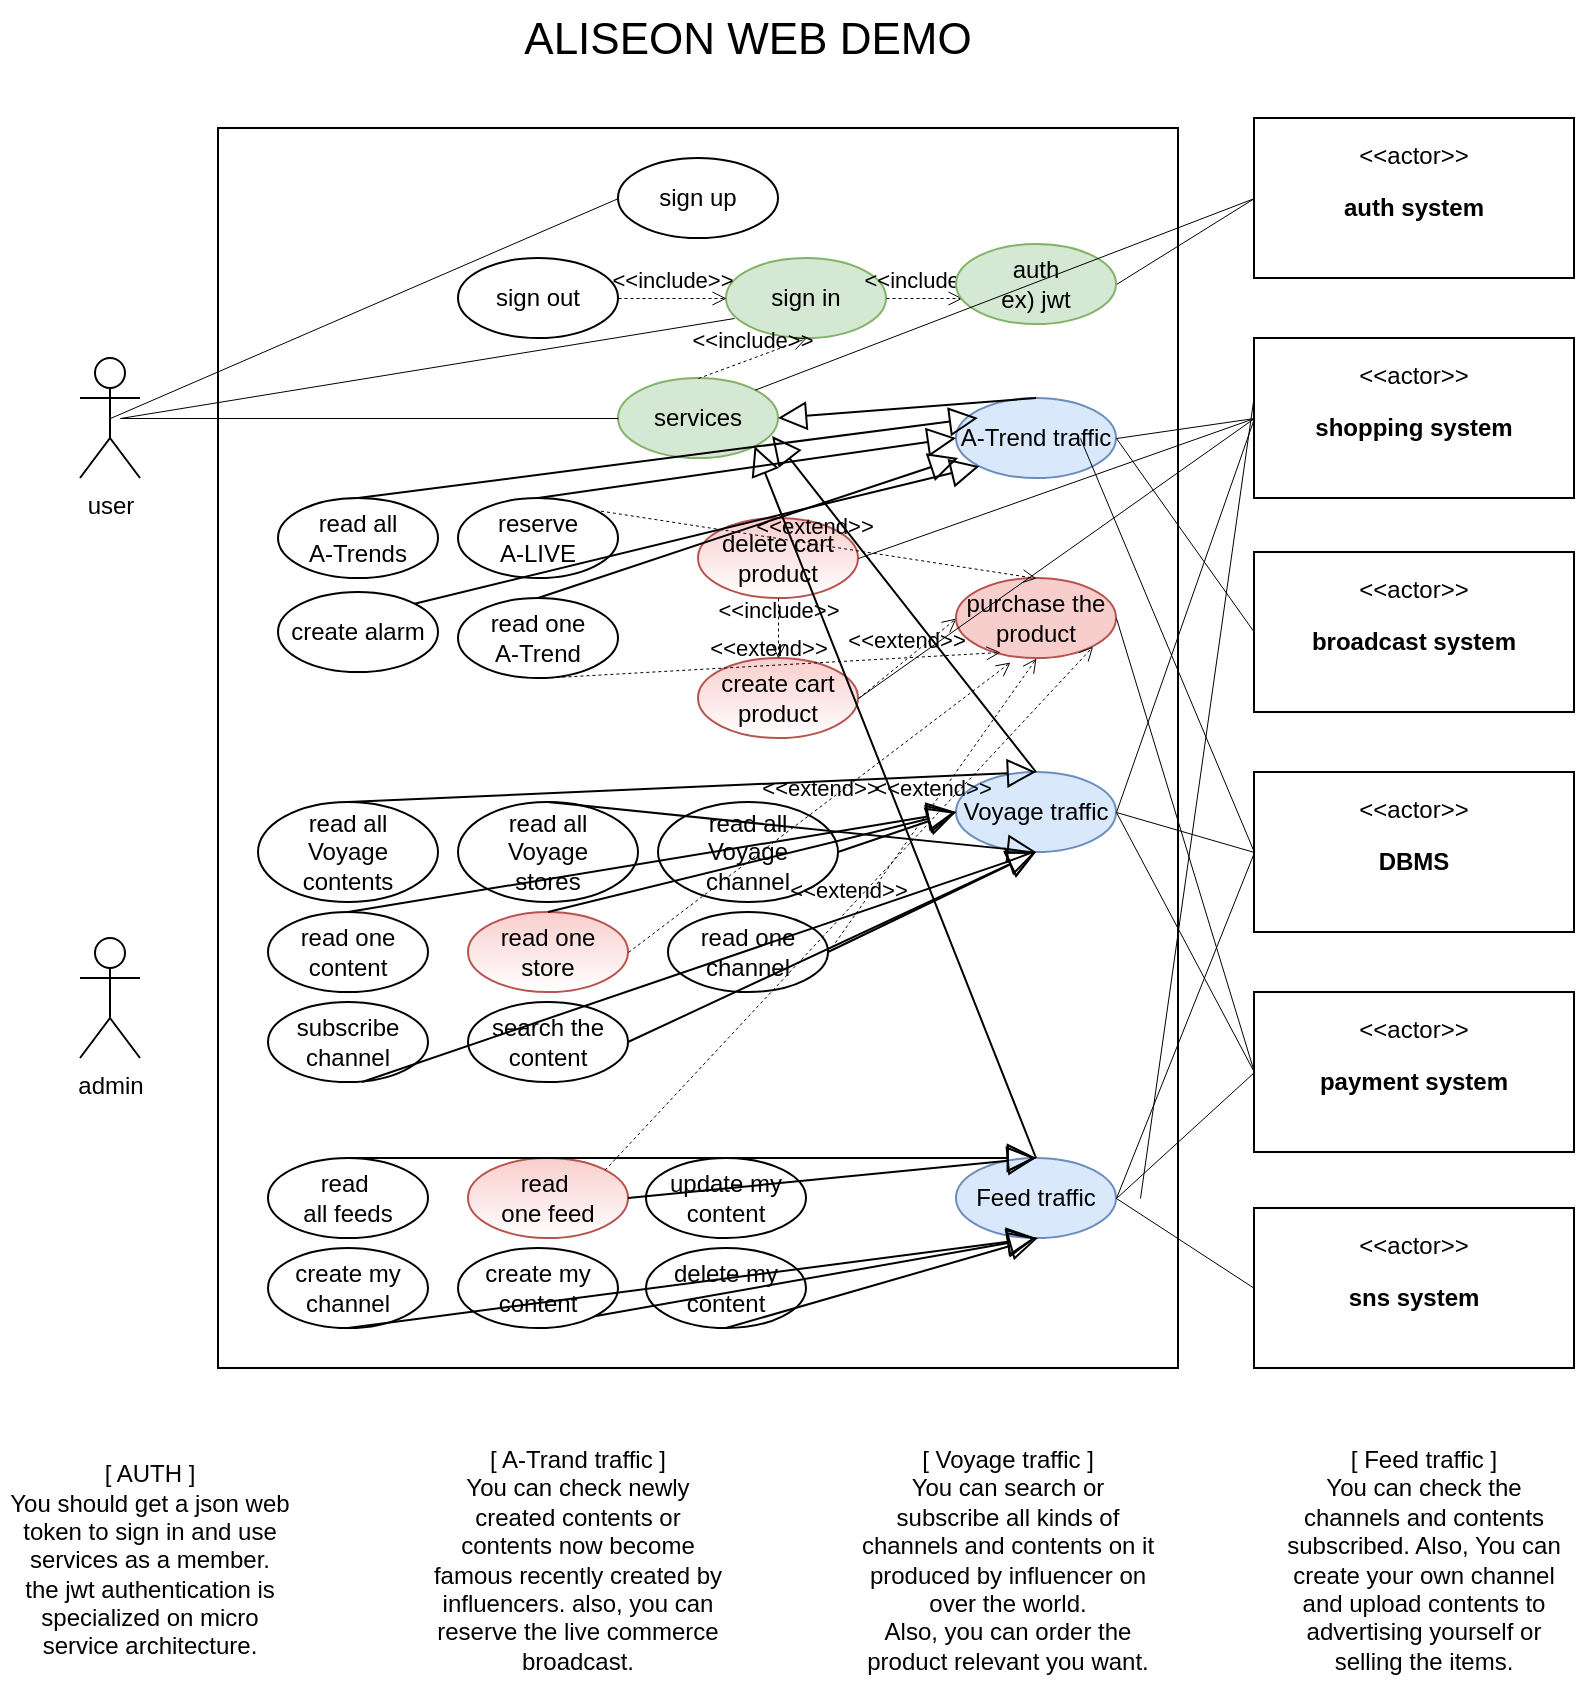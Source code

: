 <mxfile version="14.9.0" type="github">
  <diagram id="yqKKEiH-HQo9TE-18WpN" name="Page-1">
    <mxGraphModel dx="878" dy="720" grid="1" gridSize="10" guides="1" tooltips="1" connect="1" arrows="1" fold="1" page="1" pageScale="1" pageWidth="827" pageHeight="1169" math="0" shadow="0">
      <root>
        <mxCell id="0" />
        <mxCell id="1" parent="0" />
        <mxCell id="d9pyYErVMQeaN3NLRM1w-1" value="" style="rounded=0;whiteSpace=wrap;html=1;" parent="1" vertex="1">
          <mxGeometry x="149" y="84" width="480" height="620" as="geometry" />
        </mxCell>
        <mxCell id="d9pyYErVMQeaN3NLRM1w-2" value="user&lt;br&gt;" style="shape=umlActor;verticalLabelPosition=bottom;verticalAlign=top;html=1;outlineConnect=0;" parent="1" vertex="1">
          <mxGeometry x="80" y="199" width="30" height="60" as="geometry" />
        </mxCell>
        <mxCell id="d9pyYErVMQeaN3NLRM1w-3" value="admin" style="shape=umlActor;verticalLabelPosition=bottom;verticalAlign=top;html=1;outlineConnect=0;" parent="1" vertex="1">
          <mxGeometry x="80" y="489" width="30" height="60" as="geometry" />
        </mxCell>
        <mxCell id="d9pyYErVMQeaN3NLRM1w-12" value="&lt;p&gt;&amp;lt;&amp;lt;actor&amp;gt;&amp;gt;&lt;/p&gt;&lt;p&gt;&lt;b&gt;auth system&lt;/b&gt;&lt;/p&gt;" style="shape=rect;html=1;overflow=fill;whiteSpace=wrap;align=center;" parent="1" vertex="1">
          <mxGeometry x="667" y="79" width="160" height="80" as="geometry" />
        </mxCell>
        <mxCell id="d9pyYErVMQeaN3NLRM1w-14" value="sign in" style="ellipse;whiteSpace=wrap;html=1;fillColor=#d5e8d4;strokeColor=#82b366;" parent="1" vertex="1">
          <mxGeometry x="403" y="149" width="80" height="40" as="geometry" />
        </mxCell>
        <mxCell id="d9pyYErVMQeaN3NLRM1w-15" value="sign up" style="ellipse;whiteSpace=wrap;html=1;" parent="1" vertex="1">
          <mxGeometry x="349" y="99" width="80" height="40" as="geometry" />
        </mxCell>
        <mxCell id="d9pyYErVMQeaN3NLRM1w-16" value="sign out" style="ellipse;whiteSpace=wrap;html=1;" parent="1" vertex="1">
          <mxGeometry x="269" y="149" width="80" height="40" as="geometry" />
        </mxCell>
        <mxCell id="d9pyYErVMQeaN3NLRM1w-19" value="&lt;p&gt;&amp;lt;&amp;lt;actor&amp;gt;&amp;gt;&lt;/p&gt;&lt;p&gt;&lt;b&gt;DBMS&lt;/b&gt;&lt;br&gt;&lt;/p&gt;" style="shape=rect;html=1;overflow=fill;whiteSpace=wrap;align=center;" parent="1" vertex="1">
          <mxGeometry x="667" y="406" width="160" height="80" as="geometry" />
        </mxCell>
        <mxCell id="d9pyYErVMQeaN3NLRM1w-28" value="&amp;lt;&amp;lt;include&amp;gt;&amp;gt;" style="html=1;verticalAlign=bottom;labelBackgroundColor=none;endArrow=open;endFill=0;dashed=1;strokeColor=#000000;strokeWidth=0.5;exitX=1;exitY=0.5;exitDx=0;exitDy=0;entryX=0.038;entryY=0.675;entryDx=0;entryDy=0;entryPerimeter=0;" parent="1" source="d9pyYErVMQeaN3NLRM1w-14" target="d9pyYErVMQeaN3NLRM1w-41" edge="1">
          <mxGeometry width="160" relative="1" as="geometry">
            <mxPoint x="429" y="228.5" as="sourcePoint" />
            <mxPoint x="509" y="169" as="targetPoint" />
          </mxGeometry>
        </mxCell>
        <mxCell id="d9pyYErVMQeaN3NLRM1w-35" value="" style="endArrow=none;html=1;strokeColor=#000000;strokeWidth=0.5;exitX=0.5;exitY=0.5;exitDx=0;exitDy=0;exitPerimeter=0;entryX=0;entryY=0.5;entryDx=0;entryDy=0;" parent="1" source="d9pyYErVMQeaN3NLRM1w-2" target="d9pyYErVMQeaN3NLRM1w-15" edge="1">
          <mxGeometry width="50" height="50" relative="1" as="geometry">
            <mxPoint x="360" y="399" as="sourcePoint" />
            <mxPoint x="410" y="349" as="targetPoint" />
          </mxGeometry>
        </mxCell>
        <mxCell id="d9pyYErVMQeaN3NLRM1w-36" value="reserve &lt;br&gt;A-LIVE" style="ellipse;whiteSpace=wrap;html=1;" parent="1" vertex="1">
          <mxGeometry x="269" y="269" width="80" height="40" as="geometry" />
        </mxCell>
        <mxCell id="d9pyYErVMQeaN3NLRM1w-38" value="read all&lt;br&gt;A-Trends" style="ellipse;whiteSpace=wrap;html=1;" parent="1" vertex="1">
          <mxGeometry x="179" y="269" width="80" height="40" as="geometry" />
        </mxCell>
        <mxCell id="d9pyYErVMQeaN3NLRM1w-39" value="" style="endArrow=none;html=1;strokeColor=#000000;strokeWidth=0.5;exitX=0;exitY=0.5;exitDx=0;exitDy=0;entryX=1;entryY=0.5;entryDx=0;entryDy=0;" parent="1" source="d9pyYErVMQeaN3NLRM1w-12" target="d9pyYErVMQeaN3NLRM1w-41" edge="1">
          <mxGeometry width="50" height="50" relative="1" as="geometry">
            <mxPoint x="105" y="219" as="sourcePoint" />
            <mxPoint x="590" y="159" as="targetPoint" />
          </mxGeometry>
        </mxCell>
        <mxCell id="d9pyYErVMQeaN3NLRM1w-40" value="&amp;lt;&amp;lt;extend&amp;gt;&amp;gt;" style="html=1;verticalAlign=bottom;labelBackgroundColor=none;endArrow=open;endFill=0;dashed=1;strokeColor=#000000;strokeWidth=0.5;exitX=1;exitY=0.5;exitDx=0;exitDy=0;entryX=0;entryY=0.5;entryDx=0;entryDy=0;" parent="1" source="d9pyYErVMQeaN3NLRM1w-42" target="d9pyYErVMQeaN3NLRM1w-52" edge="1">
          <mxGeometry width="160" relative="1" as="geometry">
            <mxPoint x="619" y="799" as="sourcePoint" />
            <mxPoint x="779" y="799" as="targetPoint" />
          </mxGeometry>
        </mxCell>
        <mxCell id="d9pyYErVMQeaN3NLRM1w-41" value="auth&lt;br&gt;ex) jwt" style="ellipse;whiteSpace=wrap;html=1;fillColor=#d5e8d4;strokeColor=#82b366;" parent="1" vertex="1">
          <mxGeometry x="518" y="142" width="80" height="40" as="geometry" />
        </mxCell>
        <mxCell id="d9pyYErVMQeaN3NLRM1w-42" value="create cart product" style="ellipse;whiteSpace=wrap;html=1;strokeColor=#b85450;fillColor=#f8cecc;gradientColor=#FFFFFF;" parent="1" vertex="1">
          <mxGeometry x="389" y="349" width="80" height="40" as="geometry" />
        </mxCell>
        <mxCell id="d9pyYErVMQeaN3NLRM1w-44" value="create alarm" style="ellipse;whiteSpace=wrap;html=1;" parent="1" vertex="1">
          <mxGeometry x="179" y="316" width="80" height="40" as="geometry" />
        </mxCell>
        <mxCell id="d9pyYErVMQeaN3NLRM1w-45" value="&lt;p&gt;&amp;lt;&amp;lt;actor&amp;gt;&amp;gt;&lt;/p&gt;&lt;p&gt;&lt;b&gt;shopping system&lt;/b&gt;&lt;br&gt;&lt;/p&gt;" style="shape=rect;html=1;overflow=fill;whiteSpace=wrap;align=center;" parent="1" vertex="1">
          <mxGeometry x="667" y="189" width="160" height="80" as="geometry" />
        </mxCell>
        <mxCell id="d9pyYErVMQeaN3NLRM1w-46" value="&lt;p&gt;&amp;lt;&amp;lt;actor&amp;gt;&amp;gt;&lt;/p&gt;&lt;p&gt;&lt;b&gt;broadcast system&lt;/b&gt;&lt;br&gt;&lt;/p&gt;" style="shape=rect;html=1;overflow=fill;whiteSpace=wrap;align=center;" parent="1" vertex="1">
          <mxGeometry x="667" y="296" width="160" height="80" as="geometry" />
        </mxCell>
        <mxCell id="d9pyYErVMQeaN3NLRM1w-47" value="read all&lt;br&gt;Voyage contents" style="ellipse;whiteSpace=wrap;html=1;" parent="1" vertex="1">
          <mxGeometry x="169" y="421" width="90" height="50" as="geometry" />
        </mxCell>
        <mxCell id="d9pyYErVMQeaN3NLRM1w-49" value="read one&lt;br&gt;content" style="ellipse;whiteSpace=wrap;html=1;" parent="1" vertex="1">
          <mxGeometry x="174" y="476" width="80" height="40" as="geometry" />
        </mxCell>
        <mxCell id="d9pyYErVMQeaN3NLRM1w-50" value="&lt;p&gt;&amp;lt;&amp;lt;actor&amp;gt;&amp;gt;&lt;/p&gt;&lt;p&gt;&lt;b&gt;payment system&lt;/b&gt;&lt;/p&gt;" style="shape=rect;html=1;overflow=fill;whiteSpace=wrap;align=center;" parent="1" vertex="1">
          <mxGeometry x="667" y="516" width="160" height="80" as="geometry" />
        </mxCell>
        <mxCell id="d9pyYErVMQeaN3NLRM1w-51" value="search the content" style="ellipse;whiteSpace=wrap;html=1;" parent="1" vertex="1">
          <mxGeometry x="274" y="521" width="80" height="40" as="geometry" />
        </mxCell>
        <mxCell id="d9pyYErVMQeaN3NLRM1w-52" value="purchase the product" style="ellipse;whiteSpace=wrap;html=1;fillColor=#f8cecc;strokeColor=#b85450;" parent="1" vertex="1">
          <mxGeometry x="518" y="309" width="80" height="40" as="geometry" />
        </mxCell>
        <mxCell id="d9pyYErVMQeaN3NLRM1w-53" value="read all&lt;br&gt;Voyage &lt;br&gt;stores" style="ellipse;whiteSpace=wrap;html=1;" parent="1" vertex="1">
          <mxGeometry x="269" y="421" width="90" height="50" as="geometry" />
        </mxCell>
        <mxCell id="d9pyYErVMQeaN3NLRM1w-54" value="read one&lt;br&gt;store" style="ellipse;whiteSpace=wrap;html=1;strokeColor=#b85450;fillColor=#f8cecc;gradientColor=#FFFFFF;" parent="1" vertex="1">
          <mxGeometry x="274" y="476" width="80" height="40" as="geometry" />
        </mxCell>
        <mxCell id="d9pyYErVMQeaN3NLRM1w-55" value="read all&lt;br&gt;Voyage &lt;br&gt;channel" style="ellipse;whiteSpace=wrap;html=1;" parent="1" vertex="1">
          <mxGeometry x="369" y="421" width="90" height="50" as="geometry" />
        </mxCell>
        <mxCell id="d9pyYErVMQeaN3NLRM1w-56" value="read one&lt;br&gt;channel" style="ellipse;whiteSpace=wrap;html=1;" parent="1" vertex="1">
          <mxGeometry x="374" y="476" width="80" height="40" as="geometry" />
        </mxCell>
        <mxCell id="d9pyYErVMQeaN3NLRM1w-59" value="read&amp;nbsp;&lt;br&gt;all feeds" style="ellipse;whiteSpace=wrap;html=1;" parent="1" vertex="1">
          <mxGeometry x="174" y="599" width="80" height="40" as="geometry" />
        </mxCell>
        <mxCell id="d9pyYErVMQeaN3NLRM1w-60" value="read&amp;nbsp;&lt;br&gt;one feed" style="ellipse;whiteSpace=wrap;html=1;strokeColor=#b85450;fillColor=#f8cecc;gradientColor=#FFFFFF;" parent="1" vertex="1">
          <mxGeometry x="274" y="599" width="80" height="40" as="geometry" />
        </mxCell>
        <mxCell id="d9pyYErVMQeaN3NLRM1w-62" value="delete cart product" style="ellipse;whiteSpace=wrap;html=1;strokeColor=#b85450;fillColor=#f8cecc;gradientColor=#FFFFFF;" parent="1" vertex="1">
          <mxGeometry x="389" y="279" width="80" height="40" as="geometry" />
        </mxCell>
        <mxCell id="d9pyYErVMQeaN3NLRM1w-63" value="&lt;p&gt;&amp;lt;&amp;lt;actor&amp;gt;&amp;gt;&lt;/p&gt;&lt;p&gt;&lt;b&gt;sns system&lt;/b&gt;&lt;/p&gt;" style="shape=rect;html=1;overflow=fill;whiteSpace=wrap;align=center;" parent="1" vertex="1">
          <mxGeometry x="667" y="624" width="160" height="80" as="geometry" />
        </mxCell>
        <mxCell id="bCWWaKdkybvp4xZFp1gc-1" value="subscribe channel" style="ellipse;whiteSpace=wrap;html=1;" parent="1" vertex="1">
          <mxGeometry x="174" y="521" width="80" height="40" as="geometry" />
        </mxCell>
        <mxCell id="7DruziITL7EI19DTVxZY-1" value="A-Trend traffic" style="ellipse;whiteSpace=wrap;html=1;fillColor=#dae8fc;strokeColor=#6c8ebf;gradientDirection=north;" parent="1" vertex="1">
          <mxGeometry x="518" y="219" width="80" height="40" as="geometry" />
        </mxCell>
        <mxCell id="7DruziITL7EI19DTVxZY-2" value="Voyage traffic" style="ellipse;whiteSpace=wrap;html=1;fillColor=#dae8fc;strokeColor=#6c8ebf;" parent="1" vertex="1">
          <mxGeometry x="518" y="406" width="80" height="40" as="geometry" />
        </mxCell>
        <mxCell id="7DruziITL7EI19DTVxZY-3" value="Feed traffic" style="ellipse;whiteSpace=wrap;html=1;fillColor=#dae8fc;strokeColor=#6c8ebf;" parent="1" vertex="1">
          <mxGeometry x="518" y="599" width="80" height="40" as="geometry" />
        </mxCell>
        <mxCell id="7DruziITL7EI19DTVxZY-4" value="services" style="ellipse;whiteSpace=wrap;html=1;fillColor=#d5e8d4;strokeColor=#82b366;" parent="1" vertex="1">
          <mxGeometry x="349" y="209" width="80" height="40" as="geometry" />
        </mxCell>
        <mxCell id="7DruziITL7EI19DTVxZY-12" value="&amp;lt;&amp;lt;include&amp;gt;&amp;gt;" style="html=1;verticalAlign=bottom;labelBackgroundColor=none;endArrow=open;endFill=0;dashed=1;strokeColor=#000000;strokeWidth=0.5;exitX=1;exitY=0.5;exitDx=0;exitDy=0;entryX=0;entryY=0.5;entryDx=0;entryDy=0;" parent="1" source="d9pyYErVMQeaN3NLRM1w-16" target="d9pyYErVMQeaN3NLRM1w-14" edge="1">
          <mxGeometry width="160" relative="1" as="geometry">
            <mxPoint x="382" y="234" as="sourcePoint" />
            <mxPoint x="423" y="224" as="targetPoint" />
          </mxGeometry>
        </mxCell>
        <mxCell id="7DruziITL7EI19DTVxZY-13" value="&amp;lt;&amp;lt;include&amp;gt;&amp;gt;" style="html=1;verticalAlign=bottom;labelBackgroundColor=none;endArrow=open;endFill=0;dashed=1;strokeColor=#000000;strokeWidth=0.5;exitX=0.5;exitY=0;exitDx=0;exitDy=0;entryX=0.5;entryY=1;entryDx=0;entryDy=0;" parent="1" source="7DruziITL7EI19DTVxZY-4" target="d9pyYErVMQeaN3NLRM1w-14" edge="1">
          <mxGeometry width="160" relative="1" as="geometry">
            <mxPoint x="479" y="248" as="sourcePoint" />
            <mxPoint x="533" y="248" as="targetPoint" />
          </mxGeometry>
        </mxCell>
        <mxCell id="7DruziITL7EI19DTVxZY-14" value="" style="endArrow=none;html=1;strokeColor=#000000;strokeWidth=0.5;" parent="1" target="7DruziITL7EI19DTVxZY-4" edge="1">
          <mxGeometry width="50" height="50" relative="1" as="geometry">
            <mxPoint x="100" y="229" as="sourcePoint" />
            <mxPoint x="370" y="129" as="targetPoint" />
          </mxGeometry>
        </mxCell>
        <mxCell id="7DruziITL7EI19DTVxZY-15" value="" style="edgeStyle=none;html=1;endSize=12;endArrow=block;endFill=0;entryX=1;entryY=1;entryDx=0;entryDy=0;exitX=0.5;exitY=0;exitDx=0;exitDy=0;" parent="1" source="7DruziITL7EI19DTVxZY-3" target="7DruziITL7EI19DTVxZY-4" edge="1">
          <mxGeometry width="160" relative="1" as="geometry">
            <mxPoint x="509" y="259" as="sourcePoint" />
            <mxPoint x="599" y="228.5" as="targetPoint" />
          </mxGeometry>
        </mxCell>
        <mxCell id="7DruziITL7EI19DTVxZY-16" value="" style="edgeStyle=none;html=1;endSize=12;endArrow=block;endFill=0;exitX=0.5;exitY=0;exitDx=0;exitDy=0;" parent="1" source="7DruziITL7EI19DTVxZY-1" edge="1">
          <mxGeometry width="160" relative="1" as="geometry">
            <mxPoint x="248" y="663.5" as="sourcePoint" />
            <mxPoint x="429" y="229" as="targetPoint" />
          </mxGeometry>
        </mxCell>
        <mxCell id="7DruziITL7EI19DTVxZY-19" value="" style="endArrow=none;html=1;strokeColor=#000000;strokeWidth=0.5;exitX=0;exitY=0.5;exitDx=0;exitDy=0;entryX=1;entryY=0.5;entryDx=0;entryDy=0;" parent="1" source="d9pyYErVMQeaN3NLRM1w-45" target="7DruziITL7EI19DTVxZY-1" edge="1">
          <mxGeometry width="50" height="50" relative="1" as="geometry">
            <mxPoint x="677" y="129" as="sourcePoint" />
            <mxPoint x="600" y="129" as="targetPoint" />
          </mxGeometry>
        </mxCell>
        <mxCell id="7DruziITL7EI19DTVxZY-20" value="" style="endArrow=none;html=1;strokeColor=#000000;strokeWidth=0.5;exitX=0;exitY=0.5;exitDx=0;exitDy=0;entryX=1;entryY=0.5;entryDx=0;entryDy=0;" parent="1" source="d9pyYErVMQeaN3NLRM1w-46" target="7DruziITL7EI19DTVxZY-1" edge="1">
          <mxGeometry width="50" height="50" relative="1" as="geometry">
            <mxPoint x="677" y="239" as="sourcePoint" />
            <mxPoint x="589" y="249" as="targetPoint" />
          </mxGeometry>
        </mxCell>
        <mxCell id="7DruziITL7EI19DTVxZY-21" value="" style="endArrow=none;html=1;strokeColor=#000000;strokeWidth=0.5;exitX=0;exitY=0.5;exitDx=0;exitDy=0;" parent="1" source="d9pyYErVMQeaN3NLRM1w-19" edge="1">
          <mxGeometry width="50" height="50" relative="1" as="geometry">
            <mxPoint x="687" y="249" as="sourcePoint" />
            <mxPoint x="580" y="239" as="targetPoint" />
          </mxGeometry>
        </mxCell>
        <mxCell id="7DruziITL7EI19DTVxZY-24" value="" style="endArrow=none;html=1;strokeColor=#000000;strokeWidth=0.5;exitX=0;exitY=0.5;exitDx=0;exitDy=0;entryX=1;entryY=0.5;entryDx=0;entryDy=0;" parent="1" source="d9pyYErVMQeaN3NLRM1w-19" target="7DruziITL7EI19DTVxZY-2" edge="1">
          <mxGeometry width="50" height="50" relative="1" as="geometry">
            <mxPoint x="677" y="239" as="sourcePoint" />
            <mxPoint x="588.284" y="414.858" as="targetPoint" />
          </mxGeometry>
        </mxCell>
        <mxCell id="7DruziITL7EI19DTVxZY-25" value="" style="endArrow=none;html=1;strokeColor=#000000;strokeWidth=0.5;exitX=0;exitY=0.5;exitDx=0;exitDy=0;entryX=1;entryY=0;entryDx=0;entryDy=0;" parent="1" source="d9pyYErVMQeaN3NLRM1w-12" target="7DruziITL7EI19DTVxZY-4" edge="1">
          <mxGeometry width="50" height="50" relative="1" as="geometry">
            <mxPoint x="677" y="239" as="sourcePoint" />
            <mxPoint x="430" y="219" as="targetPoint" />
          </mxGeometry>
        </mxCell>
        <mxCell id="7DruziITL7EI19DTVxZY-26" value="" style="endArrow=none;html=1;strokeColor=#000000;strokeWidth=0.5;exitX=0;exitY=0.5;exitDx=0;exitDy=0;entryX=1;entryY=0.5;entryDx=0;entryDy=0;" parent="1" source="d9pyYErVMQeaN3NLRM1w-50" target="7DruziITL7EI19DTVxZY-2" edge="1">
          <mxGeometry width="50" height="50" relative="1" as="geometry">
            <mxPoint x="677" y="239" as="sourcePoint" />
            <mxPoint x="600" y="429" as="targetPoint" />
          </mxGeometry>
        </mxCell>
        <mxCell id="7DruziITL7EI19DTVxZY-27" value="" style="endArrow=none;html=1;strokeColor=#000000;strokeWidth=0.5;exitX=0;exitY=0.5;exitDx=0;exitDy=0;entryX=1;entryY=0.5;entryDx=0;entryDy=0;" parent="1" source="d9pyYErVMQeaN3NLRM1w-63" target="7DruziITL7EI19DTVxZY-3" edge="1">
          <mxGeometry width="50" height="50" relative="1" as="geometry">
            <mxPoint x="677" y="566" as="sourcePoint" />
            <mxPoint x="600" y="429" as="targetPoint" />
          </mxGeometry>
        </mxCell>
        <mxCell id="7DruziITL7EI19DTVxZY-28" value="" style="endArrow=none;html=1;strokeColor=#000000;strokeWidth=0.5;exitX=0;exitY=0.5;exitDx=0;exitDy=0;entryX=1;entryY=0.5;entryDx=0;entryDy=0;" parent="1" source="d9pyYErVMQeaN3NLRM1w-19" target="7DruziITL7EI19DTVxZY-3" edge="1">
          <mxGeometry width="50" height="50" relative="1" as="geometry">
            <mxPoint x="677" y="674" as="sourcePoint" />
            <mxPoint x="610" y="639" as="targetPoint" />
          </mxGeometry>
        </mxCell>
        <mxCell id="7DruziITL7EI19DTVxZY-29" value="" style="endArrow=none;html=1;strokeColor=#000000;strokeWidth=0.5;exitX=0;exitY=0.5;exitDx=0;exitDy=0;entryX=1;entryY=0.5;entryDx=0;entryDy=0;" parent="1" source="d9pyYErVMQeaN3NLRM1w-50" target="7DruziITL7EI19DTVxZY-3" edge="1">
          <mxGeometry width="50" height="50" relative="1" as="geometry">
            <mxPoint x="677" y="456" as="sourcePoint" />
            <mxPoint x="610" y="639" as="targetPoint" />
          </mxGeometry>
        </mxCell>
        <mxCell id="7DruziITL7EI19DTVxZY-30" value="" style="endArrow=none;html=1;strokeColor=#000000;strokeWidth=0.5;exitX=0;exitY=0.5;exitDx=0;exitDy=0;entryX=1;entryY=0.5;entryDx=0;entryDy=0;" parent="1" source="d9pyYErVMQeaN3NLRM1w-45" target="7DruziITL7EI19DTVxZY-2" edge="1">
          <mxGeometry width="50" height="50" relative="1" as="geometry">
            <mxPoint x="677" y="456" as="sourcePoint" />
            <mxPoint x="610" y="639" as="targetPoint" />
          </mxGeometry>
        </mxCell>
        <mxCell id="7DruziITL7EI19DTVxZY-31" value="" style="endArrow=none;html=1;strokeColor=#000000;strokeWidth=0.5;exitX=0;exitY=0.35;exitDx=0;exitDy=0;exitPerimeter=0;" parent="1" source="d9pyYErVMQeaN3NLRM1w-45" edge="1">
          <mxGeometry width="50" height="50" relative="1" as="geometry">
            <mxPoint x="677" y="231" as="sourcePoint" />
            <mxPoint x="610" y="619" as="targetPoint" />
          </mxGeometry>
        </mxCell>
        <mxCell id="7DruziITL7EI19DTVxZY-32" value="" style="edgeStyle=none;html=1;endSize=12;endArrow=block;endFill=0;entryX=0.963;entryY=0.725;entryDx=0;entryDy=0;exitX=0.5;exitY=0;exitDx=0;exitDy=0;entryPerimeter=0;" parent="1" source="7DruziITL7EI19DTVxZY-2" target="7DruziITL7EI19DTVxZY-4" edge="1">
          <mxGeometry width="160" relative="1" as="geometry">
            <mxPoint x="559" y="619" as="sourcePoint" />
            <mxPoint x="419" y="259" as="targetPoint" />
          </mxGeometry>
        </mxCell>
        <mxCell id="7DruziITL7EI19DTVxZY-35" value="create my content" style="ellipse;whiteSpace=wrap;html=1;" parent="1" vertex="1">
          <mxGeometry x="269" y="644" width="80" height="40" as="geometry" />
        </mxCell>
        <mxCell id="7DruziITL7EI19DTVxZY-36" value="delete my content" style="ellipse;whiteSpace=wrap;html=1;" parent="1" vertex="1">
          <mxGeometry x="363" y="644" width="80" height="40" as="geometry" />
        </mxCell>
        <mxCell id="7DruziITL7EI19DTVxZY-38" value="create my channel" style="ellipse;whiteSpace=wrap;html=1;" parent="1" vertex="1">
          <mxGeometry x="174" y="644" width="80" height="40" as="geometry" />
        </mxCell>
        <mxCell id="7DruziITL7EI19DTVxZY-40" value="update my content" style="ellipse;whiteSpace=wrap;html=1;" parent="1" vertex="1">
          <mxGeometry x="363" y="599" width="80" height="40" as="geometry" />
        </mxCell>
        <mxCell id="7DruziITL7EI19DTVxZY-41" value="" style="endArrow=none;html=1;strokeColor=#000000;strokeWidth=0.5;exitX=0;exitY=0.5;exitDx=0;exitDy=0;entryX=1;entryY=0.5;entryDx=0;entryDy=0;" parent="1" source="d9pyYErVMQeaN3NLRM1w-50" target="d9pyYErVMQeaN3NLRM1w-52" edge="1">
          <mxGeometry width="50" height="50" relative="1" as="geometry">
            <mxPoint x="677" y="239" as="sourcePoint" />
            <mxPoint x="600" y="343" as="targetPoint" />
          </mxGeometry>
        </mxCell>
        <mxCell id="7DruziITL7EI19DTVxZY-42" value="" style="endArrow=none;html=1;strokeColor=#000000;strokeWidth=0.5;exitX=0;exitY=0.5;exitDx=0;exitDy=0;entryX=1;entryY=0.5;entryDx=0;entryDy=0;" parent="1" source="d9pyYErVMQeaN3NLRM1w-45" target="d9pyYErVMQeaN3NLRM1w-62" edge="1">
          <mxGeometry width="50" height="50" relative="1" as="geometry">
            <mxPoint x="677" y="566" as="sourcePoint" />
            <mxPoint x="610" y="339" as="targetPoint" />
          </mxGeometry>
        </mxCell>
        <mxCell id="7DruziITL7EI19DTVxZY-43" value="" style="endArrow=none;html=1;strokeColor=#000000;strokeWidth=0.5;entryX=1;entryY=0.5;entryDx=0;entryDy=0;exitX=0;exitY=0.5;exitDx=0;exitDy=0;" parent="1" source="d9pyYErVMQeaN3NLRM1w-45" target="d9pyYErVMQeaN3NLRM1w-42" edge="1">
          <mxGeometry width="50" height="50" relative="1" as="geometry">
            <mxPoint x="670" y="229" as="sourcePoint" />
            <mxPoint x="520" y="309" as="targetPoint" />
          </mxGeometry>
        </mxCell>
        <mxCell id="7DruziITL7EI19DTVxZY-45" value="&amp;lt;&amp;lt;include&amp;gt;&amp;gt;" style="html=1;verticalAlign=bottom;labelBackgroundColor=none;endArrow=open;endFill=0;dashed=1;strokeColor=#000000;strokeWidth=0.5;entryX=0.5;entryY=0;entryDx=0;entryDy=0;" parent="1" source="d9pyYErVMQeaN3NLRM1w-62" target="d9pyYErVMQeaN3NLRM1w-42" edge="1">
          <mxGeometry width="160" relative="1" as="geometry">
            <mxPoint x="359" y="179" as="sourcePoint" />
            <mxPoint x="413" y="179" as="targetPoint" />
          </mxGeometry>
        </mxCell>
        <mxCell id="7DruziITL7EI19DTVxZY-46" value="" style="edgeStyle=none;html=1;endSize=12;endArrow=block;endFill=0;entryX=0;entryY=0.5;entryDx=0;entryDy=0;exitX=0.5;exitY=0;exitDx=0;exitDy=0;" parent="1" source="d9pyYErVMQeaN3NLRM1w-36" target="7DruziITL7EI19DTVxZY-1" edge="1">
          <mxGeometry width="160" relative="1" as="geometry">
            <mxPoint x="568" y="609" as="sourcePoint" />
            <mxPoint x="427.284" y="253.142" as="targetPoint" />
          </mxGeometry>
        </mxCell>
        <mxCell id="7DruziITL7EI19DTVxZY-47" value="" style="edgeStyle=none;html=1;endSize=12;endArrow=block;endFill=0;exitX=0.5;exitY=0;exitDx=0;exitDy=0;" parent="1" source="d9pyYErVMQeaN3NLRM1w-38" edge="1">
          <mxGeometry width="160" relative="1" as="geometry">
            <mxPoint x="359" y="299" as="sourcePoint" />
            <mxPoint x="529" y="229" as="targetPoint" />
          </mxGeometry>
        </mxCell>
        <mxCell id="7DruziITL7EI19DTVxZY-48" value="" style="edgeStyle=none;html=1;endSize=12;endArrow=block;endFill=0;entryX=0.013;entryY=0.75;entryDx=0;entryDy=0;exitX=0.5;exitY=0;exitDx=0;exitDy=0;entryPerimeter=0;" parent="1" source="d9pyYErVMQeaN3NLRM1w-37" target="7DruziITL7EI19DTVxZY-1" edge="1">
          <mxGeometry width="160" relative="1" as="geometry">
            <mxPoint x="229" y="279" as="sourcePoint" />
            <mxPoint x="528" y="249" as="targetPoint" />
          </mxGeometry>
        </mxCell>
        <mxCell id="7DruziITL7EI19DTVxZY-49" value="" style="edgeStyle=none;html=1;endSize=12;endArrow=block;endFill=0;entryX=0;entryY=1;entryDx=0;entryDy=0;exitX=1;exitY=0;exitDx=0;exitDy=0;startArrow=none;" parent="1" source="d9pyYErVMQeaN3NLRM1w-44" target="7DruziITL7EI19DTVxZY-1" edge="1">
          <mxGeometry width="160" relative="1" as="geometry">
            <mxPoint x="229" y="329" as="sourcePoint" />
            <mxPoint x="539.716" y="234.858" as="targetPoint" />
          </mxGeometry>
        </mxCell>
        <mxCell id="7DruziITL7EI19DTVxZY-50" value="" style="endArrow=none;html=1;strokeColor=#000000;strokeWidth=0.5;entryX=0.05;entryY=0.75;entryDx=0;entryDy=0;entryPerimeter=0;" parent="1" target="d9pyYErVMQeaN3NLRM1w-14" edge="1">
          <mxGeometry width="50" height="50" relative="1" as="geometry">
            <mxPoint x="100" y="229" as="sourcePoint" />
            <mxPoint x="370" y="129" as="targetPoint" />
          </mxGeometry>
        </mxCell>
        <mxCell id="7DruziITL7EI19DTVxZY-52" value="&amp;lt;&amp;lt;extend&amp;gt;&amp;gt;" style="html=1;verticalAlign=bottom;labelBackgroundColor=none;endArrow=open;endFill=0;dashed=1;strokeColor=#000000;strokeWidth=0.5;exitX=0.5;exitY=1;exitDx=0;exitDy=0;entryX=0.275;entryY=0.925;entryDx=0;entryDy=0;entryPerimeter=0;" parent="1" source="d9pyYErVMQeaN3NLRM1w-37" target="d9pyYErVMQeaN3NLRM1w-52" edge="1">
          <mxGeometry width="160" relative="1" as="geometry">
            <mxPoint x="479" y="379" as="sourcePoint" />
            <mxPoint x="528" y="319" as="targetPoint" />
          </mxGeometry>
        </mxCell>
        <mxCell id="7DruziITL7EI19DTVxZY-53" value="&amp;lt;&amp;lt;extend&amp;gt;&amp;gt;" style="html=1;verticalAlign=bottom;labelBackgroundColor=none;endArrow=open;endFill=0;dashed=1;strokeColor=#000000;strokeWidth=0.5;exitX=1;exitY=0.5;exitDx=0;exitDy=0;entryX=0.5;entryY=1;entryDx=0;entryDy=0;" parent="1" source="d9pyYErVMQeaN3NLRM1w-56" target="d9pyYErVMQeaN3NLRM1w-52" edge="1">
          <mxGeometry width="160" relative="1" as="geometry">
            <mxPoint x="229" y="369" as="sourcePoint" />
            <mxPoint x="562" y="362" as="targetPoint" />
          </mxGeometry>
        </mxCell>
        <mxCell id="7DruziITL7EI19DTVxZY-54" value="&amp;lt;&amp;lt;extend&amp;gt;&amp;gt;" style="html=1;verticalAlign=bottom;labelBackgroundColor=none;endArrow=open;endFill=0;dashed=1;strokeColor=#000000;strokeWidth=0.5;exitX=1;exitY=0;exitDx=0;exitDy=0;entryX=0.5;entryY=0;entryDx=0;entryDy=0;" parent="1" source="d9pyYErVMQeaN3NLRM1w-36" target="d9pyYErVMQeaN3NLRM1w-52" edge="1">
          <mxGeometry width="160" relative="1" as="geometry">
            <mxPoint x="464" y="506" as="sourcePoint" />
            <mxPoint x="568" y="359" as="targetPoint" />
          </mxGeometry>
        </mxCell>
        <mxCell id="7DruziITL7EI19DTVxZY-55" value="&amp;lt;&amp;lt;extend&amp;gt;&amp;gt;" style="html=1;verticalAlign=bottom;labelBackgroundColor=none;endArrow=open;endFill=0;dashed=1;strokeColor=#000000;strokeWidth=0.5;exitX=1;exitY=0.5;exitDx=0;exitDy=0;entryX=0.338;entryY=1.05;entryDx=0;entryDy=0;entryPerimeter=0;" parent="1" source="d9pyYErVMQeaN3NLRM1w-54" target="d9pyYErVMQeaN3NLRM1w-52" edge="1">
          <mxGeometry width="160" relative="1" as="geometry">
            <mxPoint x="369.004" y="526.858" as="sourcePoint" />
            <mxPoint x="589.72" y="561" as="targetPoint" />
          </mxGeometry>
        </mxCell>
        <mxCell id="7DruziITL7EI19DTVxZY-57" value="&amp;lt;&amp;lt;extend&amp;gt;&amp;gt;" style="html=1;verticalAlign=bottom;labelBackgroundColor=none;endArrow=open;endFill=0;dashed=1;strokeColor=#000000;strokeWidth=0.5;exitX=1;exitY=0;exitDx=0;exitDy=0;entryX=1;entryY=1;entryDx=0;entryDy=0;" parent="1" source="d9pyYErVMQeaN3NLRM1w-60" target="d9pyYErVMQeaN3NLRM1w-52" edge="1">
          <mxGeometry width="160" relative="1" as="geometry">
            <mxPoint x="464" y="506" as="sourcePoint" />
            <mxPoint x="568" y="359" as="targetPoint" />
          </mxGeometry>
        </mxCell>
        <mxCell id="d9pyYErVMQeaN3NLRM1w-37" value="read one&lt;br&gt;A-Trend" style="ellipse;whiteSpace=wrap;html=1;" parent="1" vertex="1">
          <mxGeometry x="269" y="319" width="80" height="40" as="geometry" />
        </mxCell>
        <mxCell id="7DruziITL7EI19DTVxZY-59" value="" style="edgeStyle=none;html=1;endSize=12;endArrow=block;endFill=0;entryX=0.5;entryY=0;entryDx=0;entryDy=0;exitX=0.5;exitY=0;exitDx=0;exitDy=0;startArrow=none;" parent="1" source="d9pyYErVMQeaN3NLRM1w-47" target="7DruziITL7EI19DTVxZY-2" edge="1">
          <mxGeometry width="160" relative="1" as="geometry">
            <mxPoint x="257.284" y="331.858" as="sourcePoint" />
            <mxPoint x="539.716" y="263.142" as="targetPoint" />
          </mxGeometry>
        </mxCell>
        <mxCell id="7DruziITL7EI19DTVxZY-60" value="" style="edgeStyle=none;html=1;endSize=12;endArrow=block;endFill=0;entryX=0.5;entryY=1;entryDx=0;entryDy=0;exitX=0.5;exitY=0;exitDx=0;exitDy=0;startArrow=none;" parent="1" source="d9pyYErVMQeaN3NLRM1w-53" target="7DruziITL7EI19DTVxZY-2" edge="1">
          <mxGeometry width="160" relative="1" as="geometry">
            <mxPoint x="224" y="431" as="sourcePoint" />
            <mxPoint x="568" y="416" as="targetPoint" />
          </mxGeometry>
        </mxCell>
        <mxCell id="7DruziITL7EI19DTVxZY-61" value="" style="edgeStyle=none;html=1;endSize=12;endArrow=block;endFill=0;entryX=0;entryY=0.5;entryDx=0;entryDy=0;exitX=0.5;exitY=0;exitDx=0;exitDy=0;startArrow=none;" parent="1" source="d9pyYErVMQeaN3NLRM1w-49" target="7DruziITL7EI19DTVxZY-2" edge="1">
          <mxGeometry width="160" relative="1" as="geometry">
            <mxPoint x="324" y="431" as="sourcePoint" />
            <mxPoint x="568" y="456" as="targetPoint" />
          </mxGeometry>
        </mxCell>
        <mxCell id="7DruziITL7EI19DTVxZY-62" value="" style="edgeStyle=none;html=1;endSize=12;endArrow=block;endFill=0;entryX=0;entryY=0.5;entryDx=0;entryDy=0;exitX=0.5;exitY=0;exitDx=0;exitDy=0;startArrow=none;" parent="1" source="d9pyYErVMQeaN3NLRM1w-54" target="7DruziITL7EI19DTVxZY-2" edge="1">
          <mxGeometry width="160" relative="1" as="geometry">
            <mxPoint x="224" y="486" as="sourcePoint" />
            <mxPoint x="528" y="436" as="targetPoint" />
          </mxGeometry>
        </mxCell>
        <mxCell id="7DruziITL7EI19DTVxZY-63" value="" style="edgeStyle=none;html=1;endSize=12;endArrow=block;endFill=0;entryX=0.5;entryY=1;entryDx=0;entryDy=0;exitX=1;exitY=0.5;exitDx=0;exitDy=0;startArrow=none;" parent="1" source="d9pyYErVMQeaN3NLRM1w-56" target="7DruziITL7EI19DTVxZY-2" edge="1">
          <mxGeometry width="160" relative="1" as="geometry">
            <mxPoint x="324" y="486" as="sourcePoint" />
            <mxPoint x="528" y="436" as="targetPoint" />
          </mxGeometry>
        </mxCell>
        <mxCell id="7DruziITL7EI19DTVxZY-64" value="" style="edgeStyle=none;html=1;endSize=12;endArrow=block;endFill=0;entryX=0.5;entryY=1;entryDx=0;entryDy=0;exitX=0.588;exitY=1;exitDx=0;exitDy=0;startArrow=none;exitPerimeter=0;" parent="1" source="bCWWaKdkybvp4xZFp1gc-1" target="7DruziITL7EI19DTVxZY-2" edge="1">
          <mxGeometry width="160" relative="1" as="geometry">
            <mxPoint x="464" y="506" as="sourcePoint" />
            <mxPoint x="558" y="458" as="targetPoint" />
          </mxGeometry>
        </mxCell>
        <mxCell id="7DruziITL7EI19DTVxZY-66" value="" style="edgeStyle=none;html=1;endSize=12;endArrow=block;endFill=0;entryX=0.5;entryY=1;entryDx=0;entryDy=0;exitX=1;exitY=0.5;exitDx=0;exitDy=0;startArrow=none;" parent="1" source="d9pyYErVMQeaN3NLRM1w-51" target="7DruziITL7EI19DTVxZY-2" edge="1">
          <mxGeometry width="160" relative="1" as="geometry">
            <mxPoint x="224" y="531" as="sourcePoint" />
            <mxPoint x="568" y="456" as="targetPoint" />
          </mxGeometry>
        </mxCell>
        <mxCell id="7DruziITL7EI19DTVxZY-67" value="" style="edgeStyle=none;html=1;endSize=12;endArrow=block;endFill=0;entryX=0;entryY=0.5;entryDx=0;entryDy=0;exitX=1;exitY=0.5;exitDx=0;exitDy=0;startArrow=none;" parent="1" source="d9pyYErVMQeaN3NLRM1w-55" target="7DruziITL7EI19DTVxZY-2" edge="1">
          <mxGeometry width="160" relative="1" as="geometry">
            <mxPoint x="364" y="551" as="sourcePoint" />
            <mxPoint x="568" y="456" as="targetPoint" />
          </mxGeometry>
        </mxCell>
        <mxCell id="7DruziITL7EI19DTVxZY-68" value="" style="edgeStyle=none;html=1;endSize=12;endArrow=block;endFill=0;entryX=0.5;entryY=0;entryDx=0;entryDy=0;exitX=0.5;exitY=0;exitDx=0;exitDy=0;startArrow=none;" parent="1" source="d9pyYErVMQeaN3NLRM1w-59" target="7DruziITL7EI19DTVxZY-3" edge="1">
          <mxGeometry width="160" relative="1" as="geometry">
            <mxPoint x="364" y="551" as="sourcePoint" />
            <mxPoint x="568" y="456" as="targetPoint" />
          </mxGeometry>
        </mxCell>
        <mxCell id="7DruziITL7EI19DTVxZY-69" value="" style="edgeStyle=none;html=1;endSize=12;endArrow=block;endFill=0;entryX=0.5;entryY=0;entryDx=0;entryDy=0;exitX=1;exitY=0.5;exitDx=0;exitDy=0;startArrow=none;" parent="1" source="d9pyYErVMQeaN3NLRM1w-60" target="7DruziITL7EI19DTVxZY-3" edge="1">
          <mxGeometry width="160" relative="1" as="geometry">
            <mxPoint x="224" y="609" as="sourcePoint" />
            <mxPoint x="568" y="609" as="targetPoint" />
          </mxGeometry>
        </mxCell>
        <mxCell id="7DruziITL7EI19DTVxZY-70" value="" style="edgeStyle=none;html=1;endSize=12;endArrow=block;endFill=0;exitX=0.5;exitY=0;exitDx=0;exitDy=0;startArrow=none;entryX=0.5;entryY=0;entryDx=0;entryDy=0;" parent="1" source="7DruziITL7EI19DTVxZY-40" target="7DruziITL7EI19DTVxZY-3" edge="1">
          <mxGeometry width="160" relative="1" as="geometry">
            <mxPoint x="364" y="629" as="sourcePoint" />
            <mxPoint x="549" y="601" as="targetPoint" />
          </mxGeometry>
        </mxCell>
        <mxCell id="7DruziITL7EI19DTVxZY-71" value="" style="edgeStyle=none;html=1;endSize=12;endArrow=block;endFill=0;entryX=0.5;entryY=1;entryDx=0;entryDy=0;exitX=0.5;exitY=1;exitDx=0;exitDy=0;startArrow=none;" parent="1" source="7DruziITL7EI19DTVxZY-38" target="7DruziITL7EI19DTVxZY-3" edge="1">
          <mxGeometry width="160" relative="1" as="geometry">
            <mxPoint x="224" y="609" as="sourcePoint" />
            <mxPoint x="568" y="609" as="targetPoint" />
          </mxGeometry>
        </mxCell>
        <mxCell id="7DruziITL7EI19DTVxZY-72" value="" style="edgeStyle=none;html=1;endSize=12;endArrow=block;endFill=0;exitX=1;exitY=1;exitDx=0;exitDy=0;startArrow=none;entryX=0.5;entryY=1;entryDx=0;entryDy=0;" parent="1" source="7DruziITL7EI19DTVxZY-35" target="7DruziITL7EI19DTVxZY-3" edge="1">
          <mxGeometry width="160" relative="1" as="geometry">
            <mxPoint x="224" y="694" as="sourcePoint" />
            <mxPoint x="549" y="639" as="targetPoint" />
          </mxGeometry>
        </mxCell>
        <mxCell id="7DruziITL7EI19DTVxZY-73" value="" style="edgeStyle=none;html=1;endSize=12;endArrow=block;endFill=0;exitX=0.5;exitY=1;exitDx=0;exitDy=0;startArrow=none;" parent="1" source="7DruziITL7EI19DTVxZY-36" edge="1">
          <mxGeometry width="160" relative="1" as="geometry">
            <mxPoint x="347.284" y="688.142" as="sourcePoint" />
            <mxPoint x="559" y="639" as="targetPoint" />
          </mxGeometry>
        </mxCell>
        <mxCell id="7DruziITL7EI19DTVxZY-74" value="&lt;font style=&quot;font-size: 22px&quot;&gt;ALISEON WEB DEMO&lt;/font&gt;" style="text;html=1;strokeColor=none;fillColor=none;align=center;verticalAlign=middle;whiteSpace=wrap;rounded=0;" parent="1" vertex="1">
          <mxGeometry x="274" y="20" width="280" height="40" as="geometry" />
        </mxCell>
        <mxCell id="7DruziITL7EI19DTVxZY-75" value="[ AUTH ]&lt;br&gt;You should get a json web token to sign in and use services as a member.&lt;br&gt;the jwt authentication is specialized on micro service architecture." style="text;html=1;strokeColor=none;fillColor=none;align=center;verticalAlign=middle;whiteSpace=wrap;rounded=0;" parent="1" vertex="1">
          <mxGeometry x="40" y="730" width="150" height="140" as="geometry" />
        </mxCell>
        <mxCell id="7DruziITL7EI19DTVxZY-76" value="[ A-Trand traffic ]&lt;br&gt;You can check newly created contents or contents now become famous recently created by influencers. also, you can reserve the live commerce broadcast." style="text;html=1;strokeColor=none;fillColor=none;align=center;verticalAlign=middle;whiteSpace=wrap;rounded=0;" parent="1" vertex="1">
          <mxGeometry x="254" y="730" width="150" height="140" as="geometry" />
        </mxCell>
        <mxCell id="7DruziITL7EI19DTVxZY-77" value="[ Voyage traffic ]&lt;br&gt;&lt;font style=&quot;font-size: 12px&quot;&gt;&lt;span style=&quot;font-family: &amp;#34;source sans pro&amp;#34; , sans-serif ; background-color: rgb(255 , 255 , 255)&quot;&gt;You can search or subscribe all kinds of channels and contents on it produced by influencer on over the world.&lt;/span&gt;&lt;br style=&quot;font-family: &amp;#34;source sans pro&amp;#34; , sans-serif ; background-color: rgb(255 , 255 , 255)&quot;&gt;&lt;span style=&quot;font-family: &amp;#34;source sans pro&amp;#34; , sans-serif ; background-color: rgb(255 , 255 , 255)&quot;&gt;Also, you can order the product relevant you want.&lt;/span&gt;&lt;/font&gt;" style="text;html=1;strokeColor=none;fillColor=none;align=center;verticalAlign=middle;whiteSpace=wrap;rounded=0;" parent="1" vertex="1">
          <mxGeometry x="469" y="730" width="150" height="140" as="geometry" />
        </mxCell>
        <mxCell id="7DruziITL7EI19DTVxZY-78" value="[ Feed traffic ]&lt;br&gt;&lt;span style=&quot;font-family: &amp;#34;source sans pro&amp;#34; , sans-serif ; background-color: rgb(255 , 255 , 255)&quot;&gt;&lt;font style=&quot;font-size: 12px&quot;&gt;You can check the channels and contents subscribed. Also, You can create your own channel and upload contents to advertising yourself or selling the items.&lt;/font&gt;&lt;/span&gt;" style="text;html=1;strokeColor=none;fillColor=none;align=center;verticalAlign=middle;whiteSpace=wrap;rounded=0;" parent="1" vertex="1">
          <mxGeometry x="677" y="730" width="150" height="140" as="geometry" />
        </mxCell>
      </root>
    </mxGraphModel>
  </diagram>
</mxfile>
